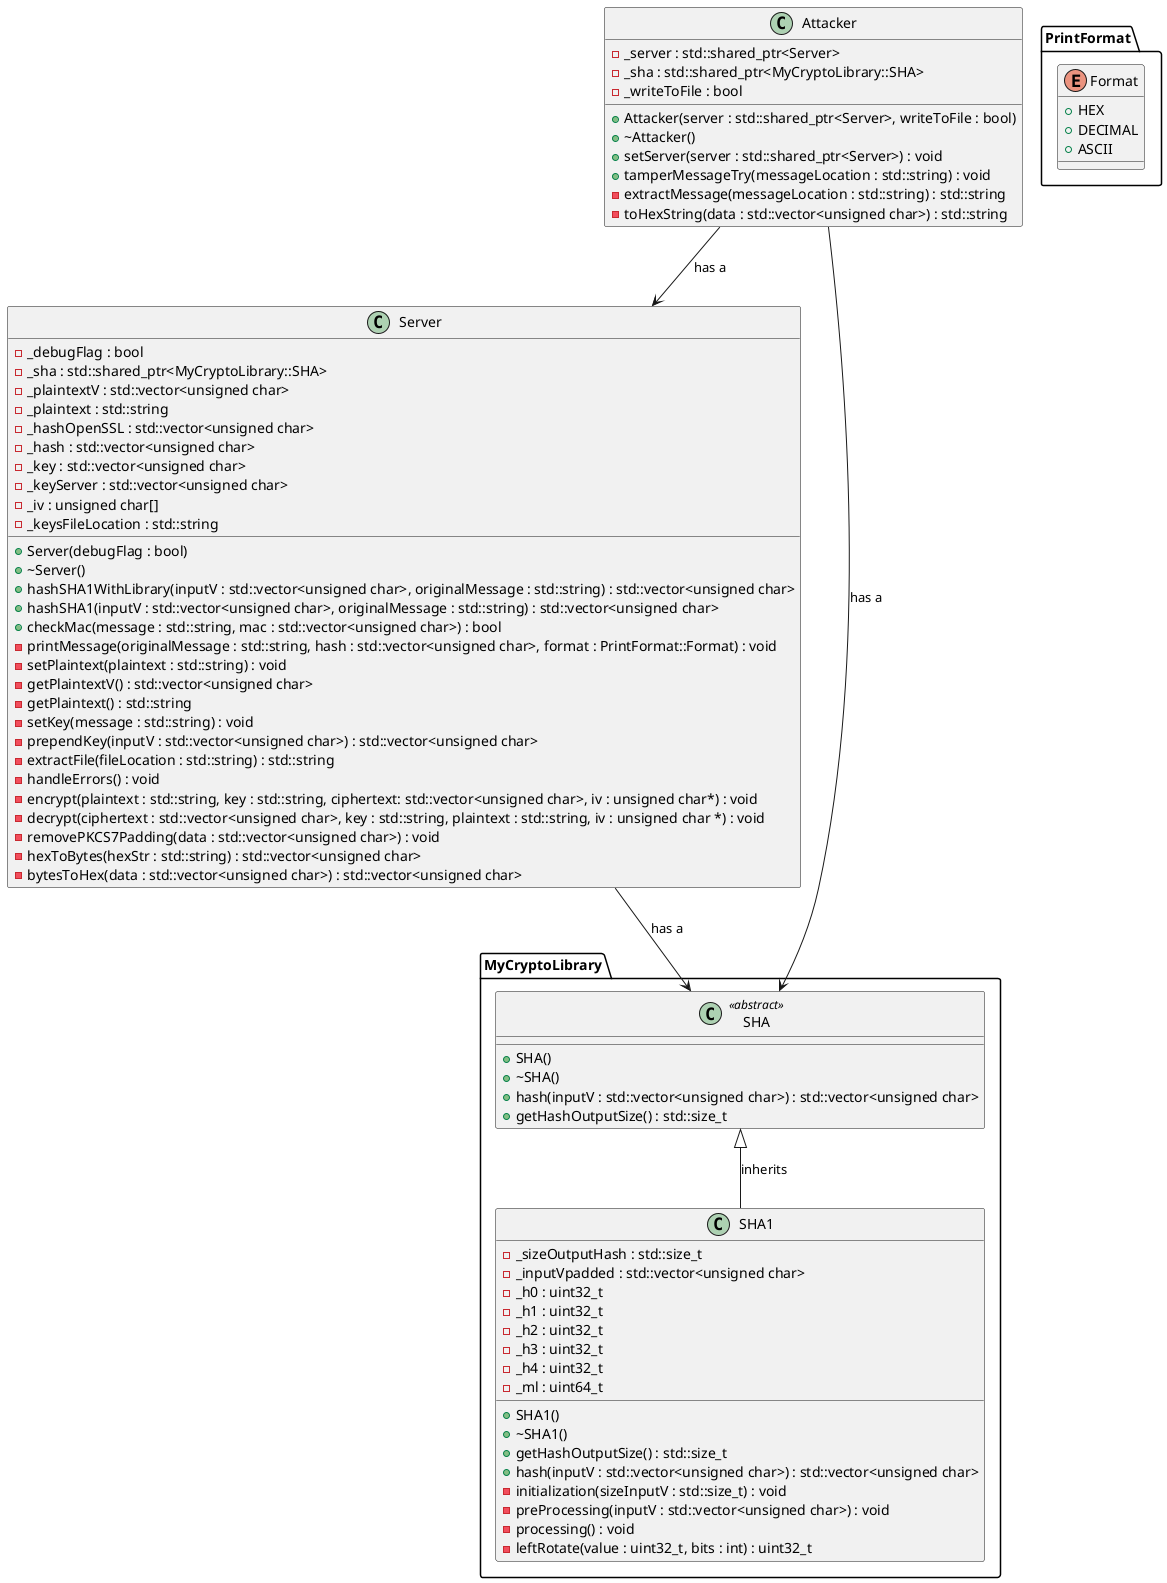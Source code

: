 @startuml

namespace PrintFormat {
    enum Format {
        +HEX 
        +DECIMAL 
        +ASCII
    }
}

class Server {
    - _debugFlag : bool
    - _sha : std::shared_ptr<MyCryptoLibrary::SHA>
    - _plaintextV : std::vector<unsigned char> 
    - _plaintext : std::string
    - _hashOpenSSL : std::vector<unsigned char>
    - _hash : std::vector<unsigned char>
    - _key : std::vector<unsigned char>
    - _keyServer : std::vector<unsigned char>
    - _iv : unsigned char[]
    - _keysFileLocation : std::string
    
    + Server(debugFlag : bool)
    + ~Server()
    + hashSHA1WithLibrary(inputV : std::vector<unsigned char>, originalMessage : std::string) : std::vector<unsigned char>
    + hashSHA1(inputV : std::vector<unsigned char>, originalMessage : std::string) : std::vector<unsigned char>
    + checkMac(message : std::string, mac : std::vector<unsigned char>) : bool
    - printMessage(originalMessage : std::string, hash : std::vector<unsigned char>, format : PrintFormat::Format) : void
    - setPlaintext(plaintext : std::string) : void
    - getPlaintextV() : std::vector<unsigned char>
    - getPlaintext() : std::string
    - setKey(message : std::string) : void
    - prependKey(inputV : std::vector<unsigned char>) : std::vector<unsigned char>
    - extractFile(fileLocation : std::string) : std::string
    - handleErrors() : void
    - encrypt(plaintext : std::string, key : std::string, ciphertext: std::vector<unsigned char>, iv : unsigned char*) : void
    - decrypt(ciphertext : std::vector<unsigned char>, key : std::string, plaintext : std::string, iv : unsigned char *) : void
    - removePKCS7Padding(data : std::vector<unsigned char>) : void
    - hexToBytes(hexStr : std::string) : std::vector<unsigned char>
    - bytesToHex(data : std::vector<unsigned char>) : std::vector<unsigned char>
}

namespace MyCryptoLibrary {
    class SHA <<abstract>> {
        + SHA()
        + ~SHA()
        + hash(inputV : std::vector<unsigned char>) : std::vector<unsigned char>
        + getHashOutputSize() : std::size_t
    }

    class SHA1 {
        - _sizeOutputHash : std::size_t
        - _inputVpadded : std::vector<unsigned char>
        - _h0 : uint32_t
        - _h1 : uint32_t
        - _h2 : uint32_t
        - _h3 : uint32_t
        - _h4 : uint32_t
        - _ml : uint64_t

        + SHA1()
        + ~SHA1()
        + getHashOutputSize() : std::size_t
        + hash(inputV : std::vector<unsigned char>) : std::vector<unsigned char>
        - initialization(sizeInputV : std::size_t) : void
        - preProcessing(inputV : std::vector<unsigned char>) : void
        - processing() : void
        - leftRotate(value : uint32_t, bits : int) : uint32_t
    }

    SHA <|-- SHA1 : "inherits"
}

class Attacker {
    - _server : std::shared_ptr<Server>
    - _sha : std::shared_ptr<MyCryptoLibrary::SHA>
    - _writeToFile : bool

    + Attacker(server : std::shared_ptr<Server>, writeToFile : bool)
    + ~Attacker()
    + setServer(server : std::shared_ptr<Server>) : void
    + tamperMessageTry(messageLocation : std::string) : void
    - extractMessage(messageLocation : std::string) : std::string
    - toHexString(data : std::vector<unsigned char>) : std::string
}

Server --> MyCryptoLibrary.SHA : "has a"
Attacker --> MyCryptoLibrary.SHA : "has a"
Attacker --> Server : "has a"

@enduml
